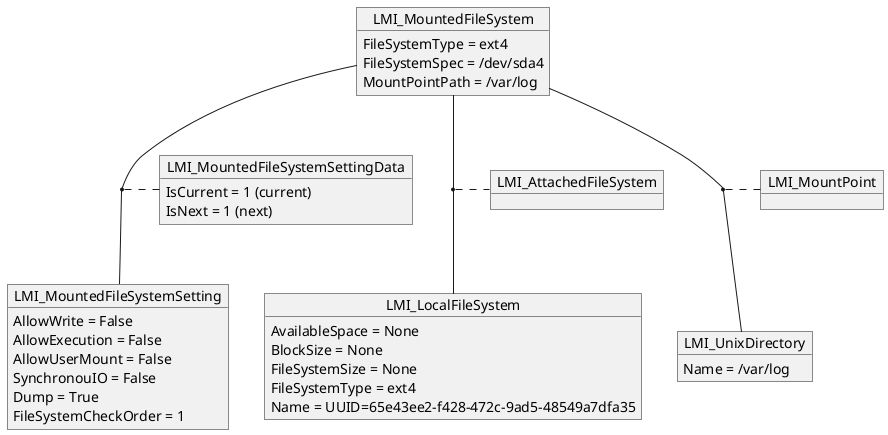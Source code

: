 @startuml

object "LMI_MountedFileSystem" as obj1
obj1 : FileSystemType = ext4
obj1 : FileSystemSpec = /dev/sda4
obj1 : MountPointPath = /var/log

object "LMI_MountedFileSystemSettingData" as obj2
obj2 : IsCurrent = 1 (current)
obj2 : IsNext = 1 (next)

object "LMI_MountedFileSystemSetting" as obj3
obj3 : AllowWrite = False
obj3 : AllowExecution = False
obj3 : AllowUserMount = False
obj3 : SynchronouIO = False
obj3 : Dump = True
obj3 : FileSystemCheckOrder = 1

object "LMI_LocalFileSystem" as obj4
obj4 : AvailableSpace = None
obj4 : BlockSize = None
obj4 : FileSystemSize = None
obj4 : FileSystemType = ext4
obj4 : Name = UUID=65e43ee2-f428-472c-9ad5-48549a7dfa35

object "LMI_AttachedFileSystem" as obj5

object "LMI_UnixDirectory" as obj6
obj6 : Name = /var/log

object "LMI_MountPoint" as obj7

obj1 -- obj3
(obj1, obj3) . obj2
obj1 -- obj4
(obj1, obj4) . obj5
obj1 -- obj6
(obj1, obj6) . obj7

@enduml
